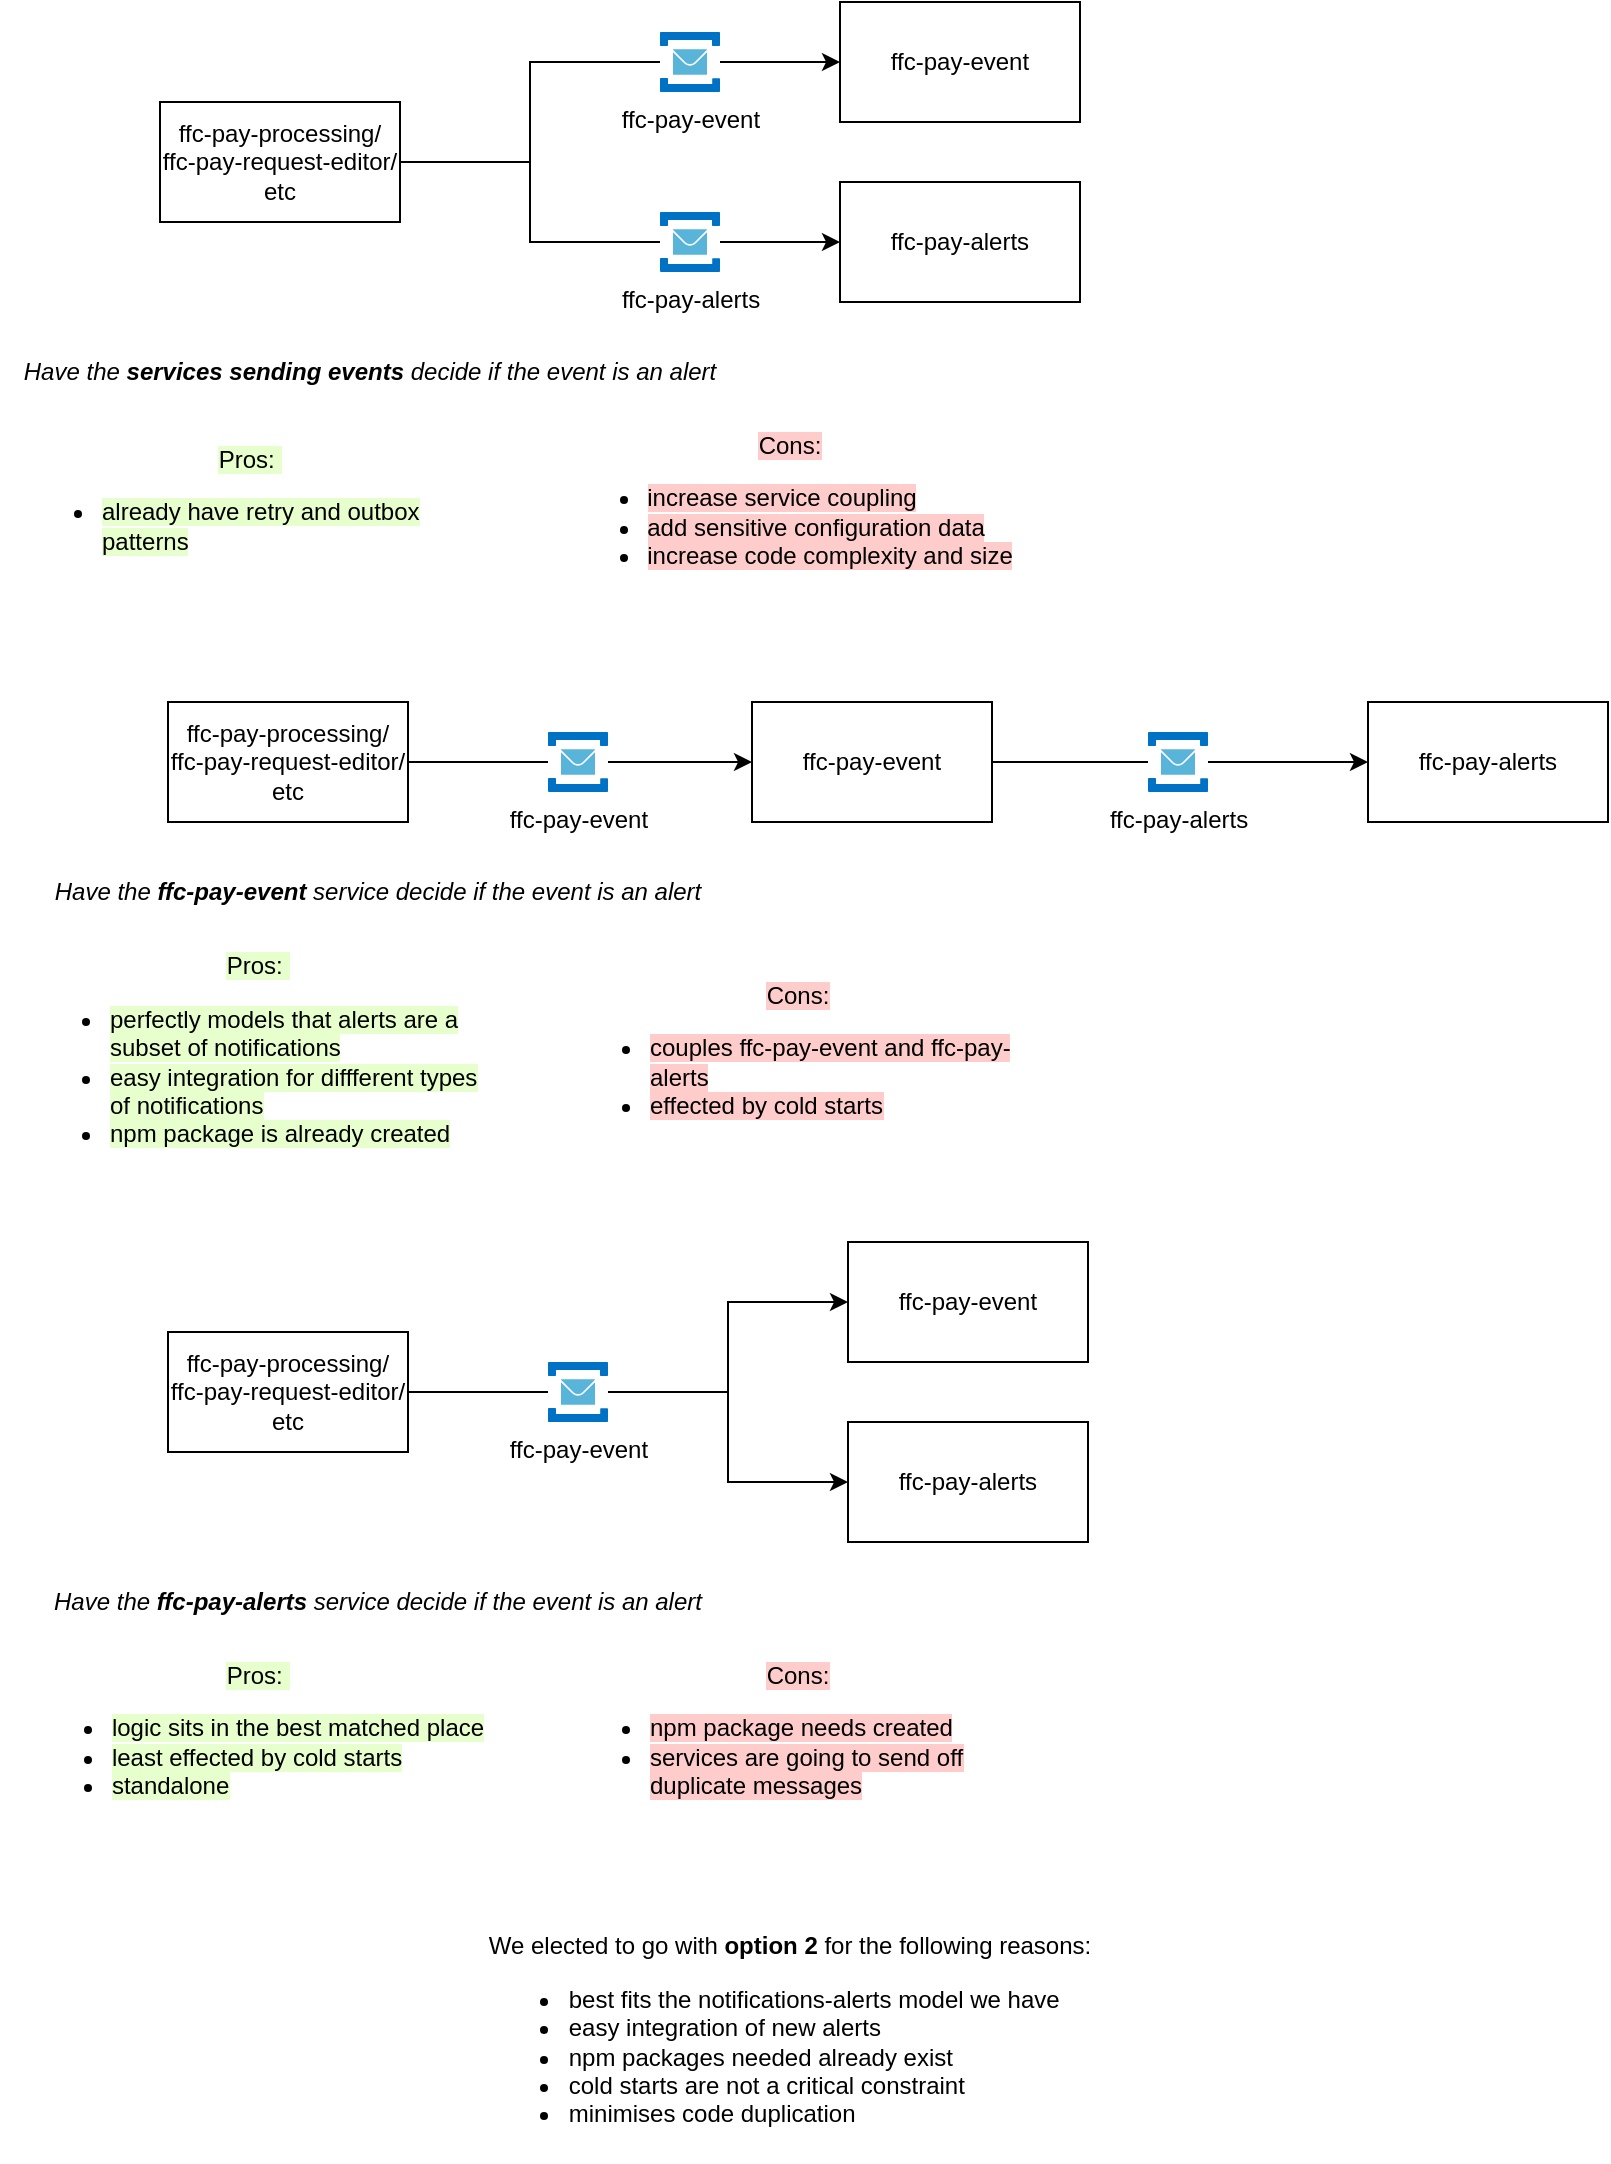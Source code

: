<mxfile version="20.2.3" type="device"><diagram id="81TZs177XIWkmSKHdDYF" name="Page-1"><mxGraphModel dx="1426" dy="770" grid="1" gridSize="10" guides="1" tooltips="1" connect="1" arrows="1" fold="1" page="1" pageScale="1" pageWidth="827" pageHeight="1169" math="0" shadow="0"><root><mxCell id="0"/><mxCell id="1" parent="0"/><mxCell id="vxtl9Zb1WNiPth6bkHPS-19" style="edgeStyle=orthogonalEdgeStyle;rounded=0;orthogonalLoop=1;jettySize=auto;html=1;exitX=1;exitY=0.5;exitDx=0;exitDy=0;startArrow=none;entryX=0;entryY=0.5;entryDx=0;entryDy=0;" edge="1" parent="1" source="vxtl9Zb1WNiPth6bkHPS-20" target="vxtl9Zb1WNiPth6bkHPS-3"><mxGeometry relative="1" as="geometry"/></mxCell><mxCell id="vxtl9Zb1WNiPth6bkHPS-21" style="edgeStyle=orthogonalEdgeStyle;rounded=0;orthogonalLoop=1;jettySize=auto;html=1;exitX=1;exitY=0.5;exitDx=0;exitDy=0;startArrow=none;entryX=0;entryY=0.5;entryDx=0;entryDy=0;" edge="1" parent="1" source="vxtl9Zb1WNiPth6bkHPS-20" target="vxtl9Zb1WNiPth6bkHPS-2"><mxGeometry relative="1" as="geometry"/></mxCell><mxCell id="vxtl9Zb1WNiPth6bkHPS-1" value="ffc-pay-processing/&lt;br&gt;ffc-pay-request-editor/&lt;br&gt;etc" style="rounded=0;whiteSpace=wrap;html=1;" vertex="1" parent="1"><mxGeometry x="94" y="715" width="120" height="60" as="geometry"/></mxCell><mxCell id="vxtl9Zb1WNiPth6bkHPS-2" value="ffc-pay-event" style="rounded=0;whiteSpace=wrap;html=1;" vertex="1" parent="1"><mxGeometry x="434" y="670" width="120" height="60" as="geometry"/></mxCell><mxCell id="vxtl9Zb1WNiPth6bkHPS-3" value="ffc-pay-alerts" style="rounded=0;whiteSpace=wrap;html=1;" vertex="1" parent="1"><mxGeometry x="434" y="760" width="120" height="60" as="geometry"/></mxCell><mxCell id="vxtl9Zb1WNiPth6bkHPS-25" style="edgeStyle=orthogonalEdgeStyle;rounded=0;orthogonalLoop=1;jettySize=auto;html=1;exitX=1;exitY=0.5;exitDx=0;exitDy=0;entryX=0;entryY=0.5;entryDx=0;entryDy=0;startArrow=none;" edge="1" parent="1" source="vxtl9Zb1WNiPth6bkHPS-29" target="vxtl9Zb1WNiPth6bkHPS-9"><mxGeometry relative="1" as="geometry"/></mxCell><mxCell id="vxtl9Zb1WNiPth6bkHPS-26" style="edgeStyle=orthogonalEdgeStyle;rounded=0;orthogonalLoop=1;jettySize=auto;html=1;exitX=1;exitY=0.5;exitDx=0;exitDy=0;entryX=0;entryY=0.5;entryDx=0;entryDy=0;startArrow=none;" edge="1" parent="1" source="vxtl9Zb1WNiPth6bkHPS-27" target="vxtl9Zb1WNiPth6bkHPS-8"><mxGeometry relative="1" as="geometry"/></mxCell><mxCell id="vxtl9Zb1WNiPth6bkHPS-7" value="ffc-pay-processing/&lt;br&gt;ffc-pay-request-editor/&lt;br&gt;etc" style="rounded=0;whiteSpace=wrap;html=1;" vertex="1" parent="1"><mxGeometry x="90" y="100" width="120" height="60" as="geometry"/></mxCell><mxCell id="vxtl9Zb1WNiPth6bkHPS-8" value="ffc-pay-event" style="rounded=0;whiteSpace=wrap;html=1;" vertex="1" parent="1"><mxGeometry x="430" y="50" width="120" height="60" as="geometry"/></mxCell><mxCell id="vxtl9Zb1WNiPth6bkHPS-9" value="ffc-pay-alerts" style="rounded=0;whiteSpace=wrap;html=1;" vertex="1" parent="1"><mxGeometry x="430" y="140" width="120" height="60" as="geometry"/></mxCell><mxCell id="vxtl9Zb1WNiPth6bkHPS-11" style="edgeStyle=orthogonalEdgeStyle;rounded=0;orthogonalLoop=1;jettySize=auto;html=1;exitX=1;exitY=0.5;exitDx=0;exitDy=0;startArrow=none;" edge="1" parent="1" source="vxtl9Zb1WNiPth6bkHPS-15" target="vxtl9Zb1WNiPth6bkHPS-13"><mxGeometry relative="1" as="geometry"/></mxCell><mxCell id="vxtl9Zb1WNiPth6bkHPS-12" value="ffc-pay-processing/&lt;br&gt;ffc-pay-request-editor/&lt;br&gt;etc" style="rounded=0;whiteSpace=wrap;html=1;" vertex="1" parent="1"><mxGeometry x="94" y="400" width="120" height="60" as="geometry"/></mxCell><mxCell id="vxtl9Zb1WNiPth6bkHPS-32" value="" style="edgeStyle=orthogonalEdgeStyle;rounded=0;orthogonalLoop=1;jettySize=auto;html=1;startArrow=none;" edge="1" parent="1" source="vxtl9Zb1WNiPth6bkHPS-33" target="vxtl9Zb1WNiPth6bkHPS-14"><mxGeometry relative="1" as="geometry"/></mxCell><mxCell id="vxtl9Zb1WNiPth6bkHPS-13" value="ffc-pay-event" style="rounded=0;whiteSpace=wrap;html=1;" vertex="1" parent="1"><mxGeometry x="386" y="400" width="120" height="60" as="geometry"/></mxCell><mxCell id="vxtl9Zb1WNiPth6bkHPS-14" value="ffc-pay-alerts" style="rounded=0;whiteSpace=wrap;html=1;" vertex="1" parent="1"><mxGeometry x="694" y="400" width="120" height="60" as="geometry"/></mxCell><mxCell id="vxtl9Zb1WNiPth6bkHPS-22" value="" style="edgeStyle=orthogonalEdgeStyle;rounded=0;orthogonalLoop=1;jettySize=auto;html=1;exitX=1;exitY=0.5;exitDx=0;exitDy=0;endArrow=none;" edge="1" parent="1" source="vxtl9Zb1WNiPth6bkHPS-1" target="vxtl9Zb1WNiPth6bkHPS-20"><mxGeometry relative="1" as="geometry"><mxPoint x="234" y="765" as="sourcePoint"/><mxPoint x="414" y="745" as="targetPoint"/></mxGeometry></mxCell><mxCell id="vxtl9Zb1WNiPth6bkHPS-20" value="ffc-pay-event" style="sketch=0;aspect=fixed;html=1;points=[];align=center;image;fontSize=12;image=img/lib/mscae/Service_Bus.svg;" vertex="1" parent="1"><mxGeometry x="284" y="730" width="30" height="30" as="geometry"/></mxCell><mxCell id="vxtl9Zb1WNiPth6bkHPS-23" value="" style="edgeStyle=orthogonalEdgeStyle;rounded=0;orthogonalLoop=1;jettySize=auto;html=1;exitX=1;exitY=0.5;exitDx=0;exitDy=0;endArrow=none;" edge="1" parent="1" source="vxtl9Zb1WNiPth6bkHPS-1" target="vxtl9Zb1WNiPth6bkHPS-20"><mxGeometry relative="1" as="geometry"><mxPoint x="234" y="765" as="sourcePoint"/><mxPoint x="434" y="845" as="targetPoint"/></mxGeometry></mxCell><mxCell id="vxtl9Zb1WNiPth6bkHPS-27" value="ffc-pay-event" style="sketch=0;aspect=fixed;html=1;points=[];align=center;image;fontSize=12;image=img/lib/mscae/Service_Bus.svg;" vertex="1" parent="1"><mxGeometry x="340" y="65" width="30" height="30" as="geometry"/></mxCell><mxCell id="vxtl9Zb1WNiPth6bkHPS-28" value="" style="edgeStyle=orthogonalEdgeStyle;rounded=0;orthogonalLoop=1;jettySize=auto;html=1;exitX=1;exitY=0.5;exitDx=0;exitDy=0;entryX=0;entryY=0.5;entryDx=0;entryDy=0;endArrow=none;" edge="1" parent="1" source="vxtl9Zb1WNiPth6bkHPS-7" target="vxtl9Zb1WNiPth6bkHPS-27"><mxGeometry relative="1" as="geometry"><mxPoint x="240" y="130" as="sourcePoint"/><mxPoint x="390" y="20" as="targetPoint"/></mxGeometry></mxCell><mxCell id="vxtl9Zb1WNiPth6bkHPS-29" value="ffc-pay-alerts" style="sketch=0;aspect=fixed;html=1;points=[];align=center;image;fontSize=12;image=img/lib/mscae/Service_Bus.svg;" vertex="1" parent="1"><mxGeometry x="340" y="155" width="30" height="30" as="geometry"/></mxCell><mxCell id="vxtl9Zb1WNiPth6bkHPS-30" value="" style="edgeStyle=orthogonalEdgeStyle;rounded=0;orthogonalLoop=1;jettySize=auto;html=1;exitX=1;exitY=0.5;exitDx=0;exitDy=0;entryX=0;entryY=0.5;entryDx=0;entryDy=0;endArrow=none;" edge="1" parent="1" source="vxtl9Zb1WNiPth6bkHPS-7" target="vxtl9Zb1WNiPth6bkHPS-29"><mxGeometry relative="1" as="geometry"><mxPoint x="240" y="130" as="sourcePoint"/><mxPoint x="470" y="220" as="targetPoint"/></mxGeometry></mxCell><mxCell id="vxtl9Zb1WNiPth6bkHPS-15" value="ffc-pay-event" style="sketch=0;aspect=fixed;html=1;points=[];align=center;image;fontSize=12;image=img/lib/mscae/Service_Bus.svg;" vertex="1" parent="1"><mxGeometry x="284" y="415" width="30" height="30" as="geometry"/></mxCell><mxCell id="vxtl9Zb1WNiPth6bkHPS-31" value="" style="edgeStyle=orthogonalEdgeStyle;rounded=0;orthogonalLoop=1;jettySize=auto;html=1;exitX=1;exitY=0.5;exitDx=0;exitDy=0;endArrow=none;" edge="1" parent="1" source="vxtl9Zb1WNiPth6bkHPS-12" target="vxtl9Zb1WNiPth6bkHPS-15"><mxGeometry relative="1" as="geometry"><mxPoint x="244" y="420" as="sourcePoint"/><mxPoint x="394" y="420" as="targetPoint"/></mxGeometry></mxCell><mxCell id="vxtl9Zb1WNiPth6bkHPS-33" value="ffc-pay-alerts" style="sketch=0;aspect=fixed;html=1;points=[];align=center;image;fontSize=12;image=img/lib/mscae/Service_Bus.svg;" vertex="1" parent="1"><mxGeometry x="584" y="415" width="30" height="30" as="geometry"/></mxCell><mxCell id="vxtl9Zb1WNiPth6bkHPS-34" value="" style="edgeStyle=orthogonalEdgeStyle;rounded=0;orthogonalLoop=1;jettySize=auto;html=1;endArrow=none;" edge="1" parent="1" source="vxtl9Zb1WNiPth6bkHPS-13" target="vxtl9Zb1WNiPth6bkHPS-33"><mxGeometry relative="1" as="geometry"><mxPoint x="466" y="420" as="sourcePoint"/><mxPoint x="556" y="420" as="targetPoint"/></mxGeometry></mxCell><mxCell id="vxtl9Zb1WNiPth6bkHPS-35" value="" style="shape=image;html=1;verticalAlign=top;verticalLabelPosition=bottom;labelBackgroundColor=#ffffff;imageAspect=0;aspect=fixed;image=https://cdn0.iconfinder.com/data/icons/phosphor-regular-vol-3/256/number-circle-one-128.png" vertex="1" parent="1"><mxGeometry x="10" y="105" width="50" height="50" as="geometry"/></mxCell><mxCell id="vxtl9Zb1WNiPth6bkHPS-36" value="" style="shape=image;html=1;verticalAlign=top;verticalLabelPosition=bottom;labelBackgroundColor=#ffffff;imageAspect=0;aspect=fixed;image=https://cdn0.iconfinder.com/data/icons/phosphor-regular-vol-3/256/number-circle-two-128.png" vertex="1" parent="1"><mxGeometry x="14" y="405" width="50" height="50" as="geometry"/></mxCell><mxCell id="vxtl9Zb1WNiPth6bkHPS-37" value="" style="shape=image;html=1;verticalAlign=top;verticalLabelPosition=bottom;labelBackgroundColor=#ffffff;imageAspect=0;aspect=fixed;image=https://cdn0.iconfinder.com/data/icons/phosphor-regular-vol-3/256/number-circle-three-128.png" vertex="1" parent="1"><mxGeometry x="14" y="720" width="50" height="50" as="geometry"/></mxCell><mxCell id="vxtl9Zb1WNiPth6bkHPS-38" value="&lt;i&gt;Have the &lt;b&gt;services sending events&lt;/b&gt; decide if the event is an alert&lt;/i&gt;" style="text;html=1;strokeColor=none;fillColor=none;align=center;verticalAlign=middle;whiteSpace=wrap;rounded=0;" vertex="1" parent="1"><mxGeometry x="20" y="220" width="350" height="30" as="geometry"/></mxCell><mxCell id="vxtl9Zb1WNiPth6bkHPS-39" value="&lt;i&gt;Have the &lt;b&gt;ffc-pay-event&lt;/b&gt; service decide if the event is an alert&lt;/i&gt;" style="text;html=1;strokeColor=none;fillColor=none;align=center;verticalAlign=middle;whiteSpace=wrap;rounded=0;" vertex="1" parent="1"><mxGeometry x="24" y="480" width="350" height="30" as="geometry"/></mxCell><mxCell id="vxtl9Zb1WNiPth6bkHPS-40" value="&lt;i&gt;Have the &lt;b&gt;ffc-pay-alerts&lt;/b&gt; service decide if the event is an alert&lt;/i&gt;" style="text;html=1;strokeColor=none;fillColor=none;align=center;verticalAlign=middle;whiteSpace=wrap;rounded=0;" vertex="1" parent="1"><mxGeometry x="24" y="835" width="350" height="30" as="geometry"/></mxCell><mxCell id="vxtl9Zb1WNiPth6bkHPS-41" value="&lt;span style=&quot;background-color: rgb(230, 255, 204);&quot;&gt;Pros:&amp;nbsp;&lt;br&gt;&lt;/span&gt;&lt;ul&gt;&lt;li style=&quot;text-align: left;&quot;&gt;&lt;span style=&quot;background-color: rgb(230, 255, 204);&quot;&gt;perfectly models that alerts are a subset of notifications&lt;/span&gt;&lt;/li&gt;&lt;li style=&quot;text-align: left;&quot;&gt;&lt;span style=&quot;background-color: rgb(230, 255, 204);&quot;&gt;easy integration for diffferent types of notifications&lt;/span&gt;&lt;/li&gt;&lt;li style=&quot;text-align: left;&quot;&gt;&lt;span style=&quot;background-color: rgb(230, 255, 204);&quot;&gt;npm package is already created&lt;/span&gt;&lt;/li&gt;&lt;/ul&gt;" style="text;html=1;strokeColor=none;fillColor=none;align=center;verticalAlign=middle;whiteSpace=wrap;rounded=0;" vertex="1" parent="1"><mxGeometry x="24" y="545" width="230" height="70" as="geometry"/></mxCell><mxCell id="vxtl9Zb1WNiPth6bkHPS-42" value="&lt;span style=&quot;background-color: rgb(255, 204, 204);&quot;&gt;Cons:&lt;br&gt;&lt;/span&gt;&lt;ul&gt;&lt;li style=&quot;text-align: left;&quot;&gt;&lt;span style=&quot;background-color: rgb(255, 204, 204);&quot;&gt;couples ffc-pay-event and ffc-pay-alerts&lt;/span&gt;&lt;/li&gt;&lt;li style=&quot;text-align: left;&quot;&gt;&lt;span style=&quot;background-color: rgb(255, 204, 204);&quot;&gt;effected by cold starts&lt;/span&gt;&lt;/li&gt;&lt;/ul&gt;" style="text;html=1;strokeColor=none;fillColor=none;align=center;verticalAlign=middle;whiteSpace=wrap;rounded=0;" vertex="1" parent="1"><mxGeometry x="294" y="545" width="230" height="70" as="geometry"/></mxCell><mxCell id="vxtl9Zb1WNiPth6bkHPS-43" value="&lt;span style=&quot;background-color: rgb(230, 255, 204);&quot;&gt;Pros:&amp;nbsp;&lt;br&gt;&lt;/span&gt;&lt;ul&gt;&lt;li style=&quot;text-align: left;&quot;&gt;&lt;span style=&quot;background-color: rgb(230, 255, 204);&quot;&gt;already have retry and outbox patterns&lt;/span&gt;&lt;br&gt;&lt;/li&gt;&lt;/ul&gt;" style="text;html=1;strokeColor=none;fillColor=none;align=center;verticalAlign=middle;whiteSpace=wrap;rounded=0;" vertex="1" parent="1"><mxGeometry x="20" y="270" width="230" height="70" as="geometry"/></mxCell><mxCell id="vxtl9Zb1WNiPth6bkHPS-44" value="&lt;span style=&quot;background-color: rgb(255, 204, 204);&quot;&gt;Cons:&lt;br&gt;&lt;/span&gt;&lt;ul&gt;&lt;li style=&quot;text-align: left;&quot;&gt;&lt;span style=&quot;background-color: rgb(255, 204, 204);&quot;&gt;increase service coupling&lt;/span&gt;&lt;/li&gt;&lt;li style=&quot;text-align: left;&quot;&gt;&lt;span style=&quot;background-color: rgb(255, 204, 204);&quot;&gt;add sensitive configuration data&lt;/span&gt;&lt;/li&gt;&lt;li style=&quot;text-align: left;&quot;&gt;&lt;span style=&quot;background-color: rgb(255, 204, 204);&quot;&gt;increase code complexity and size&lt;/span&gt;&lt;/li&gt;&lt;/ul&gt;" style="text;html=1;strokeColor=none;fillColor=none;align=center;verticalAlign=middle;whiteSpace=wrap;rounded=0;" vertex="1" parent="1"><mxGeometry x="290" y="270" width="230" height="70" as="geometry"/></mxCell><mxCell id="vxtl9Zb1WNiPth6bkHPS-45" value="&lt;span style=&quot;background-color: rgb(230, 255, 204);&quot;&gt;Pros:&amp;nbsp;&lt;br&gt;&lt;/span&gt;&lt;ul&gt;&lt;li style=&quot;text-align: left;&quot;&gt;&lt;span style=&quot;background-color: rgb(230, 255, 204);&quot;&gt;logic sits in the best matched place&lt;/span&gt;&lt;/li&gt;&lt;li style=&quot;text-align: left;&quot;&gt;&lt;span style=&quot;background-color: rgb(230, 255, 204);&quot;&gt;least effected by cold starts&lt;/span&gt;&lt;/li&gt;&lt;li style=&quot;text-align: left;&quot;&gt;&lt;span style=&quot;background-color: rgb(230, 255, 204);&quot;&gt;standalone&lt;/span&gt;&lt;/li&gt;&lt;/ul&gt;" style="text;html=1;strokeColor=none;fillColor=none;align=center;verticalAlign=middle;whiteSpace=wrap;rounded=0;" vertex="1" parent="1"><mxGeometry x="24" y="885" width="230" height="70" as="geometry"/></mxCell><mxCell id="vxtl9Zb1WNiPth6bkHPS-46" value="&lt;span style=&quot;background-color: rgb(255, 204, 204);&quot;&gt;Cons:&lt;br&gt;&lt;/span&gt;&lt;ul&gt;&lt;li style=&quot;text-align: left;&quot;&gt;&lt;span style=&quot;background-color: rgb(255, 204, 204);&quot;&gt;npm package needs created&lt;/span&gt;&lt;/li&gt;&lt;li style=&quot;text-align: left;&quot;&gt;&lt;span style=&quot;background-color: rgb(255, 204, 204);&quot;&gt;services are going to send off duplicate messages&lt;/span&gt;&lt;/li&gt;&lt;/ul&gt;" style="text;html=1;strokeColor=none;fillColor=none;align=center;verticalAlign=middle;whiteSpace=wrap;rounded=0;" vertex="1" parent="1"><mxGeometry x="294" y="885" width="230" height="70" as="geometry"/></mxCell><mxCell id="vxtl9Zb1WNiPth6bkHPS-48" value="We elected to go with &lt;b&gt;option 2&lt;/b&gt; for the following reasons:&lt;br&gt;&lt;ul&gt;&lt;li style=&quot;text-align: left;&quot;&gt;best fits the notifications-alerts model we have&lt;/li&gt;&lt;li style=&quot;text-align: left;&quot;&gt;easy integration of new alerts&lt;/li&gt;&lt;li style=&quot;text-align: left;&quot;&gt;npm packages needed already exist&lt;/li&gt;&lt;li style=&quot;text-align: left;&quot;&gt;cold starts are not a critical constraint&lt;/li&gt;&lt;li style=&quot;text-align: left;&quot;&gt;minimises code duplication&lt;/li&gt;&lt;/ul&gt;" style="text;html=1;strokeColor=none;fillColor=none;align=center;verticalAlign=middle;whiteSpace=wrap;rounded=0;" vertex="1" parent="1"><mxGeometry x="227" y="1010" width="356" height="120" as="geometry"/></mxCell></root></mxGraphModel></diagram></mxfile>